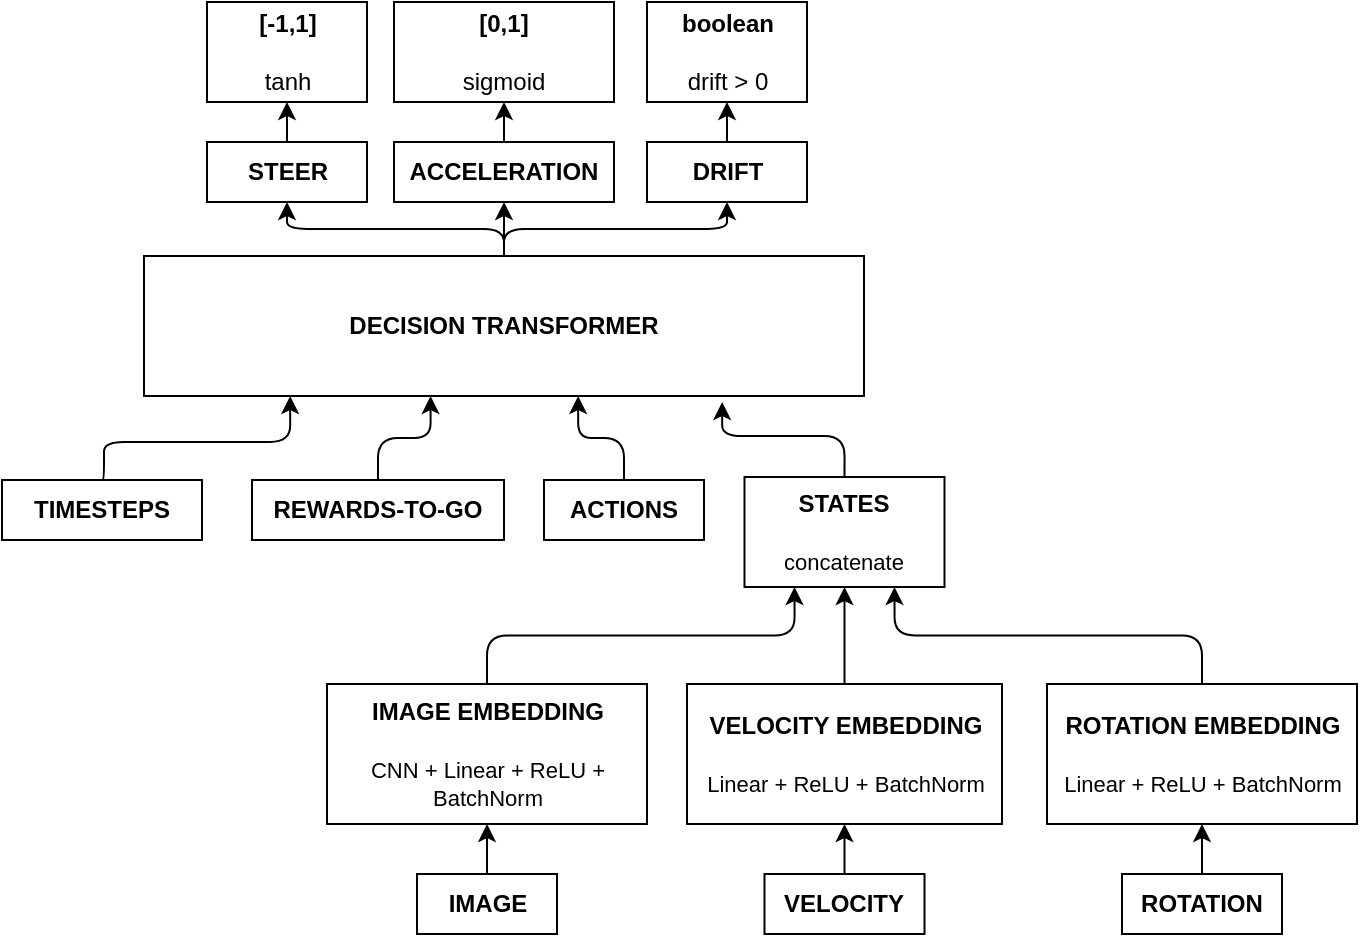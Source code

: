 <mxfile scale="4" border="0">
    <diagram id="4JSVUP6x9UJE8hCKM2dQ" name="Page-1">
        <mxGraphModel dx="1098" dy="782" grid="1" gridSize="10" guides="1" tooltips="1" connect="1" arrows="1" fold="1" page="1" pageScale="1" pageWidth="850" pageHeight="1100" math="0" shadow="0">
            <root>
                <mxCell id="0"/>
                <mxCell id="1" parent="0"/>
                <mxCell id="8" style="edgeStyle=none;html=1;exitX=0.5;exitY=0;exitDx=0;exitDy=0;entryX=0.5;entryY=1;entryDx=0;entryDy=0;fontSize=11;" parent="1" source="2" target="7" edge="1">
                    <mxGeometry relative="1" as="geometry"/>
                </mxCell>
                <mxCell id="2" value="&lt;b&gt;IMAGE&lt;/b&gt;" style="whiteSpace=wrap;html=1;" parent="1" vertex="1">
                    <mxGeometry x="336.5" y="906" width="70" height="30" as="geometry"/>
                </mxCell>
                <mxCell id="11" style="edgeStyle=none;html=1;exitX=0.5;exitY=0;exitDx=0;exitDy=0;entryX=0.5;entryY=1;entryDx=0;entryDy=0;fontSize=11;" parent="1" source="3" target="10" edge="1">
                    <mxGeometry relative="1" as="geometry"/>
                </mxCell>
                <mxCell id="3" value="&lt;b&gt;VELOCITY&lt;/b&gt;" style="whiteSpace=wrap;html=1;" parent="1" vertex="1">
                    <mxGeometry x="510.25" y="906" width="80" height="30" as="geometry"/>
                </mxCell>
                <mxCell id="13" style="edgeStyle=none;html=1;exitX=0.5;exitY=0;exitDx=0;exitDy=0;entryX=0.5;entryY=1;entryDx=0;entryDy=0;fontSize=11;" parent="1" source="4" target="12" edge="1">
                    <mxGeometry relative="1" as="geometry"/>
                </mxCell>
                <mxCell id="4" value="&lt;b&gt;ROTATION&lt;/b&gt;" style="whiteSpace=wrap;html=1;" parent="1" vertex="1">
                    <mxGeometry x="689" y="906" width="80" height="30" as="geometry"/>
                </mxCell>
                <mxCell id="23" style="edgeStyle=orthogonalEdgeStyle;html=1;exitX=0.5;exitY=0;exitDx=0;exitDy=0;entryX=0.603;entryY=1;entryDx=0;entryDy=0;entryPerimeter=0;" parent="1" source="5" target="16" edge="1">
                    <mxGeometry relative="1" as="geometry">
                        <mxPoint x="500" y="630" as="targetPoint"/>
                    </mxGeometry>
                </mxCell>
                <mxCell id="5" value="&lt;b&gt;ACTIONS&lt;/b&gt;" style="whiteSpace=wrap;html=1;" parent="1" vertex="1">
                    <mxGeometry x="400" y="709" width="80" height="30" as="geometry"/>
                </mxCell>
                <mxCell id="22" style="edgeStyle=orthogonalEdgeStyle;html=1;exitX=0.5;exitY=0;exitDx=0;exitDy=0;entryX=0.398;entryY=1;entryDx=0;entryDy=0;entryPerimeter=0;" parent="1" source="6" target="16" edge="1">
                    <mxGeometry relative="1" as="geometry"/>
                </mxCell>
                <mxCell id="6" value="&lt;b&gt;REWARDS-TO-GO&lt;/b&gt;" style="whiteSpace=wrap;html=1;" parent="1" vertex="1">
                    <mxGeometry x="254" y="709" width="126" height="30" as="geometry"/>
                </mxCell>
                <mxCell id="27" style="edgeStyle=orthogonalEdgeStyle;html=1;exitX=0.5;exitY=0;exitDx=0;exitDy=0;entryX=0.25;entryY=1;entryDx=0;entryDy=0;" parent="1" source="7" target="15" edge="1">
                    <mxGeometry relative="1" as="geometry"/>
                </mxCell>
                <mxCell id="7" value="&lt;b&gt;IMAGE EMBEDDING&lt;/b&gt;&lt;br&gt;&lt;br&gt;&lt;font style=&quot;font-size: 11px&quot;&gt;CNN + Linear + ReLU + BatchNorm&lt;br&gt;&lt;/font&gt;" style="whiteSpace=wrap;html=1;" parent="1" vertex="1">
                    <mxGeometry x="291.5" y="811" width="160" height="70" as="geometry"/>
                </mxCell>
                <mxCell id="25" style="edgeStyle=orthogonalEdgeStyle;html=1;exitX=0.5;exitY=0;exitDx=0;exitDy=0;entryX=0.5;entryY=1;entryDx=0;entryDy=0;" parent="1" source="10" target="15" edge="1">
                    <mxGeometry relative="1" as="geometry"/>
                </mxCell>
                <mxCell id="10" value="&lt;b&gt;VELOCITY EMBEDDING&lt;/b&gt;&lt;br&gt;&lt;br&gt;&lt;font style=&quot;font-size: 11px&quot;&gt;Linear + ReLU + BatchNorm&lt;br&gt;&lt;/font&gt;" style="whiteSpace=wrap;html=1;" parent="1" vertex="1">
                    <mxGeometry x="471.5" y="811" width="157.5" height="70" as="geometry"/>
                </mxCell>
                <mxCell id="26" style="edgeStyle=orthogonalEdgeStyle;html=1;exitX=0.5;exitY=0;exitDx=0;exitDy=0;entryX=0.75;entryY=1;entryDx=0;entryDy=0;" parent="1" source="12" target="15" edge="1">
                    <mxGeometry relative="1" as="geometry"/>
                </mxCell>
                <mxCell id="12" value="&lt;b&gt;ROTATION EMBEDDING&lt;/b&gt;&lt;br&gt;&lt;br&gt;&lt;font style=&quot;font-size: 11px&quot;&gt;Linear + ReLU + BatchNorm&lt;br&gt;&lt;/font&gt;" style="whiteSpace=wrap;html=1;" parent="1" vertex="1">
                    <mxGeometry x="651.5" y="811" width="155" height="70" as="geometry"/>
                </mxCell>
                <mxCell id="24" style="edgeStyle=orthogonalEdgeStyle;html=1;exitX=0.5;exitY=0;exitDx=0;exitDy=0;entryX=0.803;entryY=1.043;entryDx=0;entryDy=0;entryPerimeter=0;" parent="1" source="15" target="16" edge="1">
                    <mxGeometry relative="1" as="geometry">
                        <Array as="points">
                            <mxPoint x="550" y="687"/>
                            <mxPoint x="489" y="687"/>
                        </Array>
                    </mxGeometry>
                </mxCell>
                <mxCell id="15" value="&lt;b&gt;STATES&lt;/b&gt;&lt;br&gt;&lt;br&gt;&lt;font style=&quot;font-size: 11px&quot;&gt;concatenate&lt;/font&gt;" style="whiteSpace=wrap;html=1;" parent="1" vertex="1">
                    <mxGeometry x="500.25" y="707.5" width="100" height="55" as="geometry"/>
                </mxCell>
                <mxCell id="28" style="edgeStyle=orthogonalEdgeStyle;html=1;exitX=0.5;exitY=0;exitDx=0;exitDy=0;entryX=0.5;entryY=1;entryDx=0;entryDy=0;" parent="1" source="16" target="29" edge="1">
                    <mxGeometry relative="1" as="geometry">
                        <mxPoint x="440" y="557" as="targetPoint"/>
                    </mxGeometry>
                </mxCell>
                <mxCell id="33" style="edgeStyle=orthogonalEdgeStyle;html=1;exitX=0.5;exitY=0;exitDx=0;exitDy=0;entryX=0.5;entryY=1;entryDx=0;entryDy=0;" edge="1" parent="1" source="16" target="31">
                    <mxGeometry relative="1" as="geometry"/>
                </mxCell>
                <mxCell id="34" style="edgeStyle=orthogonalEdgeStyle;html=1;exitX=0.5;exitY=0;exitDx=0;exitDy=0;entryX=0.5;entryY=1;entryDx=0;entryDy=0;" edge="1" parent="1" source="16" target="30">
                    <mxGeometry relative="1" as="geometry"/>
                </mxCell>
                <mxCell id="16" value="&lt;b&gt;DECISION TRANSFORMER&lt;/b&gt;&lt;font style=&quot;font-size: 11px&quot;&gt;&lt;br&gt;&lt;/font&gt;" style="whiteSpace=wrap;html=1;" parent="1" vertex="1">
                    <mxGeometry x="200" y="597" width="360" height="70" as="geometry"/>
                </mxCell>
                <mxCell id="21" style="edgeStyle=orthogonalEdgeStyle;html=1;exitX=0.5;exitY=0;exitDx=0;exitDy=0;entryX=0.203;entryY=1;entryDx=0;entryDy=0;entryPerimeter=0;" parent="1" source="19" target="16" edge="1">
                    <mxGeometry relative="1" as="geometry">
                        <Array as="points">
                            <mxPoint x="180" y="690"/>
                            <mxPoint x="273" y="690"/>
                        </Array>
                    </mxGeometry>
                </mxCell>
                <mxCell id="19" value="&lt;b&gt;TIMESTEPS&lt;/b&gt;" style="whiteSpace=wrap;html=1;" parent="1" vertex="1">
                    <mxGeometry x="129" y="709" width="100" height="30" as="geometry"/>
                </mxCell>
                <mxCell id="38" style="edgeStyle=orthogonalEdgeStyle;html=1;exitX=0.5;exitY=0;exitDx=0;exitDy=0;entryX=0.5;entryY=1;entryDx=0;entryDy=0;" edge="1" parent="1" source="29" target="36">
                    <mxGeometry relative="1" as="geometry"/>
                </mxCell>
                <mxCell id="29" value="&lt;b&gt;ACCELERATION&lt;/b&gt;" style="whiteSpace=wrap;html=1;" parent="1" vertex="1">
                    <mxGeometry x="325" y="540" width="110" height="30" as="geometry"/>
                </mxCell>
                <mxCell id="40" style="edgeStyle=orthogonalEdgeStyle;html=1;exitX=0.5;exitY=0;exitDx=0;exitDy=0;entryX=0.5;entryY=1;entryDx=0;entryDy=0;" edge="1" parent="1" source="30" target="35">
                    <mxGeometry relative="1" as="geometry"/>
                </mxCell>
                <mxCell id="30" value="&lt;b&gt;STEER&lt;/b&gt;" style="whiteSpace=wrap;html=1;" vertex="1" parent="1">
                    <mxGeometry x="231.5" y="540" width="80" height="30" as="geometry"/>
                </mxCell>
                <mxCell id="39" style="edgeStyle=orthogonalEdgeStyle;html=1;exitX=0.5;exitY=0;exitDx=0;exitDy=0;entryX=0.5;entryY=1;entryDx=0;entryDy=0;" edge="1" parent="1" source="31" target="37">
                    <mxGeometry relative="1" as="geometry"/>
                </mxCell>
                <mxCell id="31" value="&lt;b&gt;DRIFT&lt;/b&gt;" style="whiteSpace=wrap;html=1;" vertex="1" parent="1">
                    <mxGeometry x="451.5" y="540" width="80" height="30" as="geometry"/>
                </mxCell>
                <mxCell id="35" value="&lt;b&gt;[-1,1]&lt;/b&gt;&lt;br&gt;&lt;br&gt;tanh" style="whiteSpace=wrap;html=1;" vertex="1" parent="1">
                    <mxGeometry x="231.5" y="470" width="80" height="50" as="geometry"/>
                </mxCell>
                <mxCell id="36" value="&lt;b&gt;[0,1]&lt;/b&gt;&lt;br&gt;&lt;br&gt;sigmoid" style="whiteSpace=wrap;html=1;" vertex="1" parent="1">
                    <mxGeometry x="325" y="470" width="110" height="50" as="geometry"/>
                </mxCell>
                <mxCell id="37" value="&lt;b&gt;boolean&lt;/b&gt;&lt;br&gt;&lt;br&gt;drift &amp;gt; 0" style="whiteSpace=wrap;html=1;" vertex="1" parent="1">
                    <mxGeometry x="451.5" y="470" width="80" height="50" as="geometry"/>
                </mxCell>
            </root>
        </mxGraphModel>
    </diagram>
</mxfile>
